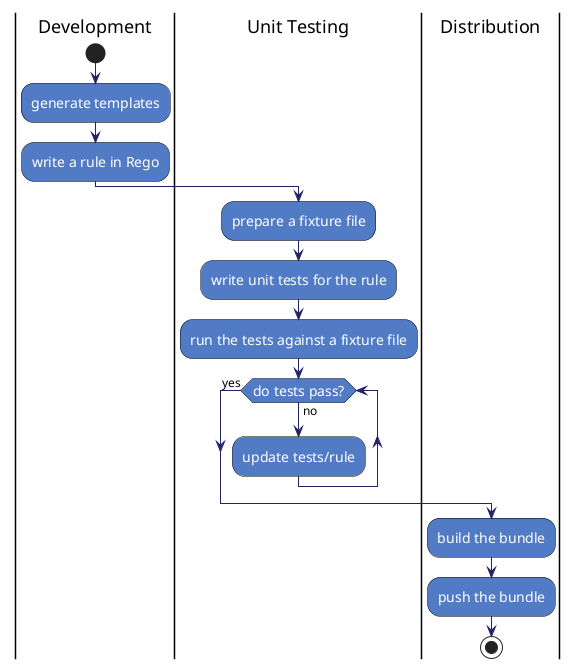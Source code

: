 @startuml
skinparam activity {
    FontColor          white
    AttributeFontColor white
    FontSize           14
    AttributeFontSize  14
    AttributeFontname  Corbel
    BackgroundColor    #527BC6
    BorderColor        black
    ArrowColor         #222266
}
skinparam activityDiamondFontSize 14
skinparam activityArrowFontSize 12

|Development|
start
    :generate templates;
    :write a rule in Rego;
|Unit Testing|
    :prepare a fixture file;
    :write unit tests for the rule;
    :run the tests against a fixture file;
    #c69d52:while (do tests pass?) is (no)
      :update tests/rule;
    endwhile (yes)
|Distribution|
    :build the bundle;
    :push the bundle;
    stop
@enduml